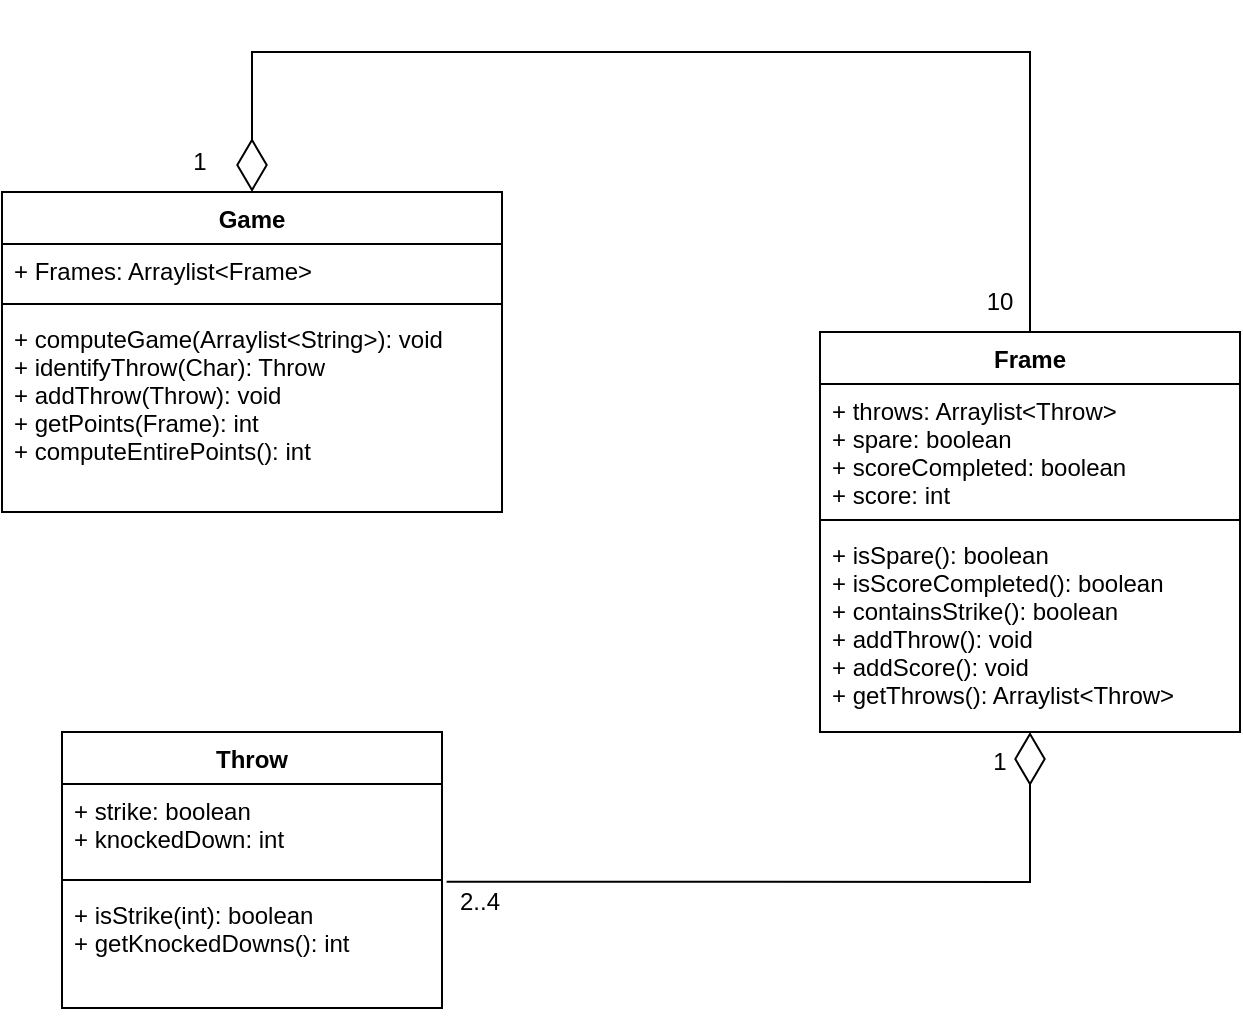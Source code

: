<mxfile version="17.4.0" type="device"><diagram id="VUUx3SMg2DC546QRDMcu" name="Page-1"><mxGraphModel dx="929" dy="356" grid="1" gridSize="10" guides="1" tooltips="1" connect="1" arrows="1" fold="1" page="1" pageScale="1" pageWidth="827" pageHeight="1169" math="0" shadow="0"><root><mxCell id="0"/><mxCell id="1" parent="0"/><mxCell id="Ng1YFPgmf8z_8nLWIAoN-5" value="Game" style="swimlane;fontStyle=1;align=center;verticalAlign=top;childLayout=stackLayout;horizontal=1;startSize=26;horizontalStack=0;resizeParent=1;resizeParentMax=0;resizeLast=0;collapsible=1;marginBottom=0;" parent="1" vertex="1"><mxGeometry x="321" y="160" width="250" height="160" as="geometry"/></mxCell><mxCell id="Ng1YFPgmf8z_8nLWIAoN-6" value="+ Frames: Arraylist&lt;Frame&gt;" style="text;strokeColor=none;fillColor=none;align=left;verticalAlign=top;spacingLeft=4;spacingRight=4;overflow=hidden;rotatable=0;points=[[0,0.5],[1,0.5]];portConstraint=eastwest;" parent="Ng1YFPgmf8z_8nLWIAoN-5" vertex="1"><mxGeometry y="26" width="250" height="26" as="geometry"/></mxCell><mxCell id="Ng1YFPgmf8z_8nLWIAoN-7" value="" style="line;strokeWidth=1;fillColor=none;align=left;verticalAlign=middle;spacingTop=-1;spacingLeft=3;spacingRight=3;rotatable=0;labelPosition=right;points=[];portConstraint=eastwest;" parent="Ng1YFPgmf8z_8nLWIAoN-5" vertex="1"><mxGeometry y="52" width="250" height="8" as="geometry"/></mxCell><mxCell id="Ng1YFPgmf8z_8nLWIAoN-8" value="+ computeGame(Arraylist&lt;String&gt;): void&#xA;+ identifyThrow(Char): Throw&#xA;+ addThrow(Throw): void&#xA;+ getPoints(Frame): int&#xA;+ computeEntirePoints(): int&#xA;" style="text;strokeColor=none;fillColor=none;align=left;verticalAlign=top;spacingLeft=4;spacingRight=4;overflow=hidden;rotatable=0;points=[[0,0.5],[1,0.5]];portConstraint=eastwest;" parent="Ng1YFPgmf8z_8nLWIAoN-5" vertex="1"><mxGeometry y="60" width="250" height="100" as="geometry"/></mxCell><mxCell id="Ng1YFPgmf8z_8nLWIAoN-9" value="Frame" style="swimlane;fontStyle=1;align=center;verticalAlign=top;childLayout=stackLayout;horizontal=1;startSize=26;horizontalStack=0;resizeParent=1;resizeParentMax=0;resizeLast=0;collapsible=1;marginBottom=0;" parent="1" vertex="1"><mxGeometry x="730" y="230" width="210" height="200" as="geometry"/></mxCell><mxCell id="Ng1YFPgmf8z_8nLWIAoN-10" value="+ throws: Arraylist&lt;Throw&gt;&#xA;+ spare: boolean&#xA;+ scoreCompleted: boolean&#xA;+ score: int&#xA;" style="text;strokeColor=none;fillColor=none;align=left;verticalAlign=top;spacingLeft=4;spacingRight=4;overflow=hidden;rotatable=0;points=[[0,0.5],[1,0.5]];portConstraint=eastwest;" parent="Ng1YFPgmf8z_8nLWIAoN-9" vertex="1"><mxGeometry y="26" width="210" height="64" as="geometry"/></mxCell><mxCell id="Ng1YFPgmf8z_8nLWIAoN-11" value="" style="line;strokeWidth=1;fillColor=none;align=left;verticalAlign=middle;spacingTop=-1;spacingLeft=3;spacingRight=3;rotatable=0;labelPosition=right;points=[];portConstraint=eastwest;" parent="Ng1YFPgmf8z_8nLWIAoN-9" vertex="1"><mxGeometry y="90" width="210" height="8" as="geometry"/></mxCell><mxCell id="Ng1YFPgmf8z_8nLWIAoN-12" value="+ isSpare(): boolean&#xA;+ isScoreCompleted(): boolean&#xA;+ containsStrike(): boolean&#xA;+ addThrow(): void&#xA;+ addScore(): void&#xA;+ getThrows(): Arraylist&lt;Throw&gt;&#xA;&#xA;&#xA;" style="text;strokeColor=none;fillColor=none;align=left;verticalAlign=top;spacingLeft=4;spacingRight=4;overflow=hidden;rotatable=0;points=[[0,0.5],[1,0.5]];portConstraint=eastwest;" parent="Ng1YFPgmf8z_8nLWIAoN-9" vertex="1"><mxGeometry y="98" width="210" height="102" as="geometry"/></mxCell><mxCell id="Ng1YFPgmf8z_8nLWIAoN-13" value="Throw" style="swimlane;fontStyle=1;align=center;verticalAlign=top;childLayout=stackLayout;horizontal=1;startSize=26;horizontalStack=0;resizeParent=1;resizeParentMax=0;resizeLast=0;collapsible=1;marginBottom=0;" parent="1" vertex="1"><mxGeometry x="351" y="430" width="190" height="138" as="geometry"/></mxCell><mxCell id="Ng1YFPgmf8z_8nLWIAoN-14" value="+ strike: boolean&#xA;+ knockedDown: int&#xA;" style="text;strokeColor=none;fillColor=none;align=left;verticalAlign=top;spacingLeft=4;spacingRight=4;overflow=hidden;rotatable=0;points=[[0,0.5],[1,0.5]];portConstraint=eastwest;" parent="Ng1YFPgmf8z_8nLWIAoN-13" vertex="1"><mxGeometry y="26" width="190" height="44" as="geometry"/></mxCell><mxCell id="Ng1YFPgmf8z_8nLWIAoN-15" value="" style="line;strokeWidth=1;fillColor=none;align=left;verticalAlign=middle;spacingTop=-1;spacingLeft=3;spacingRight=3;rotatable=0;labelPosition=right;points=[];portConstraint=eastwest;" parent="Ng1YFPgmf8z_8nLWIAoN-13" vertex="1"><mxGeometry y="70" width="190" height="8" as="geometry"/></mxCell><mxCell id="Ng1YFPgmf8z_8nLWIAoN-16" value="+ isStrike(int): boolean&#xA;+ getKnockedDowns(): int&#xA;" style="text;strokeColor=none;fillColor=none;align=left;verticalAlign=top;spacingLeft=4;spacingRight=4;overflow=hidden;rotatable=0;points=[[0,0.5],[1,0.5]];portConstraint=eastwest;" parent="Ng1YFPgmf8z_8nLWIAoN-13" vertex="1"><mxGeometry y="78" width="190" height="60" as="geometry"/></mxCell><mxCell id="5RYadgIYNG-juASzO3TZ-1" value="" style="endArrow=diamondThin;endFill=0;endSize=24;html=1;rounded=0;exitX=1.012;exitY=0.605;exitDx=0;exitDy=0;entryX=0.5;entryY=1;entryDx=0;entryDy=0;entryPerimeter=0;exitPerimeter=0;" edge="1" parent="1" source="Ng1YFPgmf8z_8nLWIAoN-15" target="Ng1YFPgmf8z_8nLWIAoN-12"><mxGeometry width="160" relative="1" as="geometry"><mxPoint x="550" y="350" as="sourcePoint"/><mxPoint x="710" y="350" as="targetPoint"/><Array as="points"><mxPoint x="835" y="505"/></Array></mxGeometry></mxCell><mxCell id="5RYadgIYNG-juASzO3TZ-2" value="2..4" style="text;html=1;strokeColor=none;fillColor=none;align=center;verticalAlign=middle;whiteSpace=wrap;rounded=0;" vertex="1" parent="1"><mxGeometry x="530" y="500" width="60" height="30" as="geometry"/></mxCell><mxCell id="5RYadgIYNG-juASzO3TZ-3" value="1" style="text;html=1;strokeColor=none;fillColor=none;align=center;verticalAlign=middle;whiteSpace=wrap;rounded=0;" vertex="1" parent="1"><mxGeometry x="790" y="430" width="60" height="30" as="geometry"/></mxCell><mxCell id="5RYadgIYNG-juASzO3TZ-4" value="" style="endArrow=diamondThin;endFill=0;endSize=24;html=1;rounded=0;exitX=0.5;exitY=0;exitDx=0;exitDy=0;entryX=0.5;entryY=0;entryDx=0;entryDy=0;" edge="1" parent="1" source="Ng1YFPgmf8z_8nLWIAoN-9" target="Ng1YFPgmf8z_8nLWIAoN-5"><mxGeometry width="160" relative="1" as="geometry"><mxPoint x="550" y="350" as="sourcePoint"/><mxPoint x="710" y="350" as="targetPoint"/><Array as="points"><mxPoint x="835" y="90"/><mxPoint x="446" y="90"/></Array></mxGeometry></mxCell><mxCell id="5RYadgIYNG-juASzO3TZ-5" value="1" style="text;html=1;strokeColor=none;fillColor=none;align=center;verticalAlign=middle;whiteSpace=wrap;rounded=0;" vertex="1" parent="1"><mxGeometry x="390" y="130" width="60" height="30" as="geometry"/></mxCell><mxCell id="5RYadgIYNG-juASzO3TZ-6" value="10" style="text;html=1;strokeColor=none;fillColor=none;align=center;verticalAlign=middle;whiteSpace=wrap;rounded=0;" vertex="1" parent="1"><mxGeometry x="790" y="200" width="60" height="30" as="geometry"/></mxCell></root></mxGraphModel></diagram></mxfile>